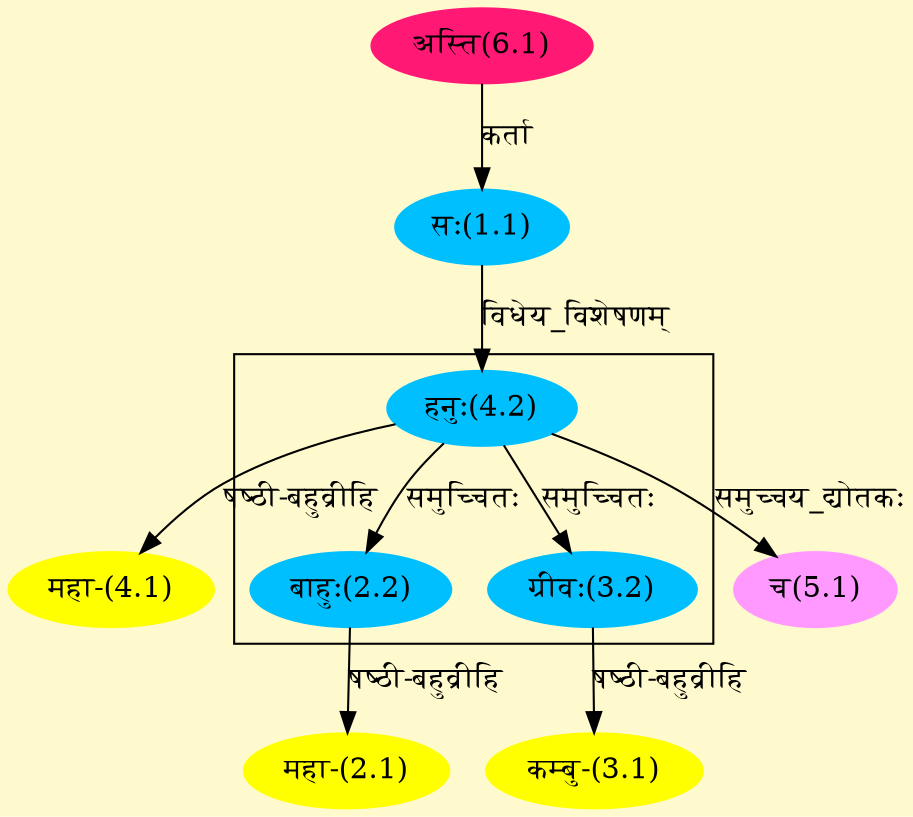 digraph G{
rankdir=BT;
 compound=true;
 bgcolor="lemonchiffon1";

subgraph cluster_1{
Node2_2 [style=filled, color="#00BFFF" label = "बाहुः(2.2)"]
Node4_2 [style=filled, color="#00BFFF" label = "हनुः(4.2)"]
Node3_2 [style=filled, color="#00BFFF" label = "ग्रीवः(3.2)"]

}
Node1_1 [style=filled, color="#00BFFF" label = "सः(1.1)"]
Node6_1 [style=filled, color="#FF1975" label = "अस्ति(6.1)"]
Node2_1 [style=filled, color="#FFFF00" label = "महा-(2.1)"]
Node2_2 [style=filled, color="#00BFFF" label = "बाहुः(2.2)"]
Node3_1 [style=filled, color="#FFFF00" label = "कम्बु-(3.1)"]
Node3_2 [style=filled, color="#00BFFF" label = "ग्रीवः(3.2)"]
Node4_1 [style=filled, color="#FFFF00" label = "महा-(4.1)"]
Node4_2 [style=filled, color="#00BFFF" label = "हनुः(4.2)"]
Node5_1 [style=filled, color="#FF99FF" label = "च(5.1)"]
/* Start of Relations section */

Node1_1 -> Node6_1 [  label="कर्ता"  dir="back" ]
Node2_1 -> Node2_2 [  label="षष्ठी-बहुव्रीहि"  dir="back" ]
Node2_2 -> Node4_2 [  label="समुच्चितः"  dir="back" ]
Node3_1 -> Node3_2 [  label="षष्ठी-बहुव्रीहि"  dir="back" ]
Node3_2 -> Node4_2 [  label="समुच्चितः"  dir="back" ]
Node4_1 -> Node4_2 [  label="षष्ठी-बहुव्रीहि"  dir="back" ]
Node4_2 -> Node1_1 [  label="विधेय_विशेषणम्"  dir="back" ]
Node5_1 -> Node4_2 [  label="समुच्चय_द्योतकः"  dir="back" ]
}
